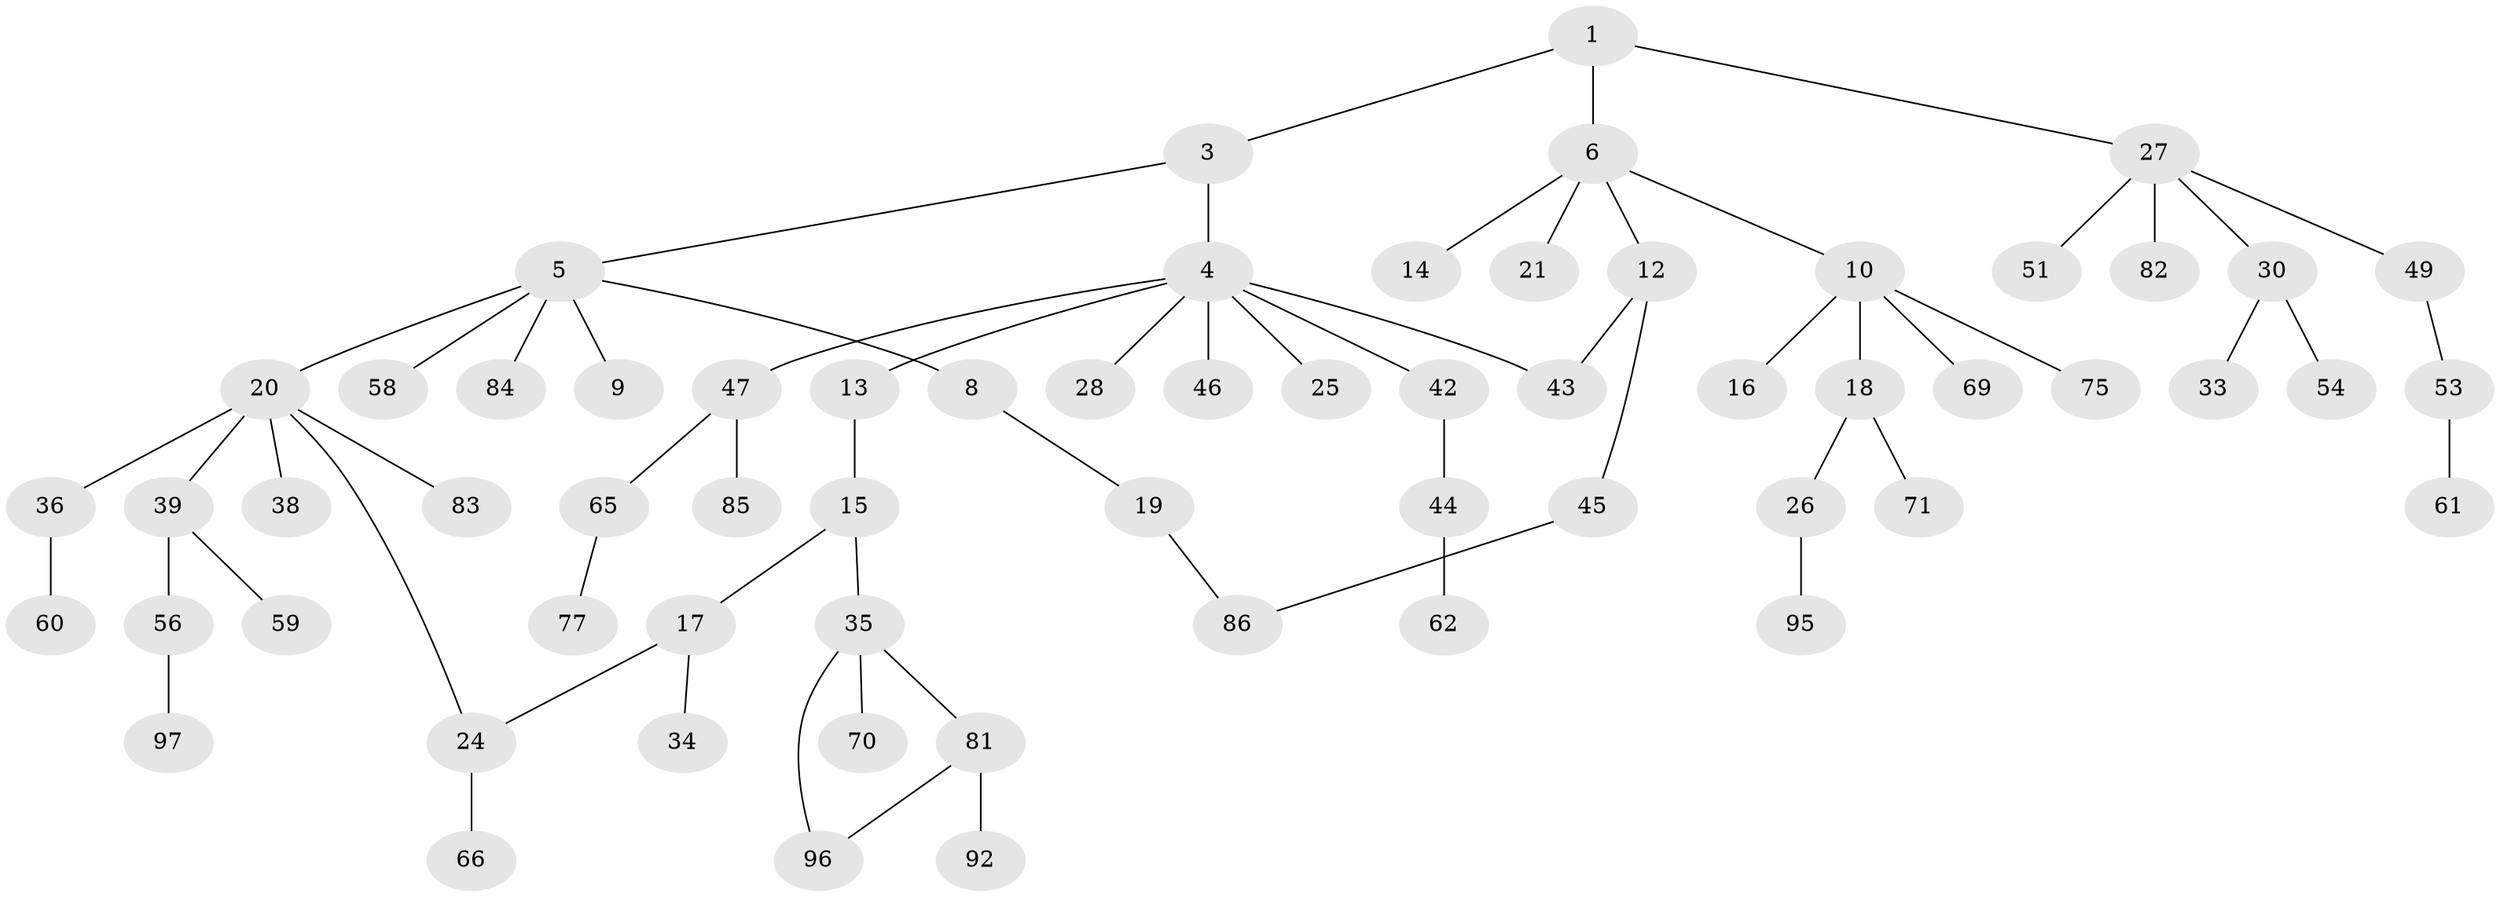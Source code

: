 // original degree distribution, {1: 0.44329896907216493, 4: 0.08247422680412371, 3: 0.15463917525773196, 6: 0.030927835051546393, 2: 0.26804123711340205, 5: 0.020618556701030927}
// Generated by graph-tools (version 1.1) at 2025/41/03/06/25 10:41:30]
// undirected, 63 vertices, 66 edges
graph export_dot {
graph [start="1"]
  node [color=gray90,style=filled];
  1 [super="+2"];
  3;
  4 [super="+29"];
  5 [super="+11"];
  6 [super="+7"];
  8 [super="+57"];
  9 [super="+90"];
  10 [super="+74"];
  12 [super="+23"];
  13;
  14 [super="+93"];
  15 [super="+32"];
  16 [super="+40"];
  17 [super="+31"];
  18;
  19 [super="+48"];
  20 [super="+22"];
  21;
  24;
  25 [super="+50"];
  26 [super="+41"];
  27 [super="+37"];
  28;
  30 [super="+67"];
  33 [super="+80"];
  34;
  35 [super="+55"];
  36 [super="+78"];
  38;
  39 [super="+52"];
  42;
  43;
  44 [super="+88"];
  45 [super="+72"];
  46 [super="+87"];
  47 [super="+63"];
  49;
  51;
  53;
  54;
  56 [super="+68"];
  58;
  59;
  60;
  61 [super="+64"];
  62;
  65 [super="+89"];
  66;
  69 [super="+73"];
  70 [super="+79"];
  71 [super="+76"];
  75;
  77;
  81;
  82 [super="+94"];
  83;
  84;
  85;
  86 [super="+91"];
  92;
  95;
  96;
  97;
  1 -- 3;
  1 -- 27;
  1 -- 6;
  3 -- 4;
  3 -- 5;
  4 -- 13;
  4 -- 25;
  4 -- 28;
  4 -- 46;
  4 -- 42;
  4 -- 43;
  4 -- 47;
  5 -- 8;
  5 -- 9;
  5 -- 20;
  5 -- 58;
  5 -- 84;
  6 -- 21;
  6 -- 10;
  6 -- 12;
  6 -- 14;
  8 -- 19;
  10 -- 16;
  10 -- 18;
  10 -- 69;
  10 -- 75;
  12 -- 45;
  12 -- 43;
  13 -- 15;
  15 -- 17;
  15 -- 35;
  17 -- 24;
  17 -- 34;
  18 -- 26;
  18 -- 71;
  19 -- 86;
  20 -- 36;
  20 -- 83;
  20 -- 24;
  20 -- 38;
  20 -- 39;
  24 -- 66;
  26 -- 95;
  27 -- 30;
  27 -- 49;
  27 -- 51;
  27 -- 82;
  30 -- 33;
  30 -- 54;
  35 -- 70;
  35 -- 96;
  35 -- 81;
  36 -- 60;
  39 -- 56;
  39 -- 59;
  42 -- 44;
  44 -- 62;
  45 -- 86;
  47 -- 65;
  47 -- 85;
  49 -- 53;
  53 -- 61;
  56 -- 97;
  65 -- 77;
  81 -- 92;
  81 -- 96;
}
